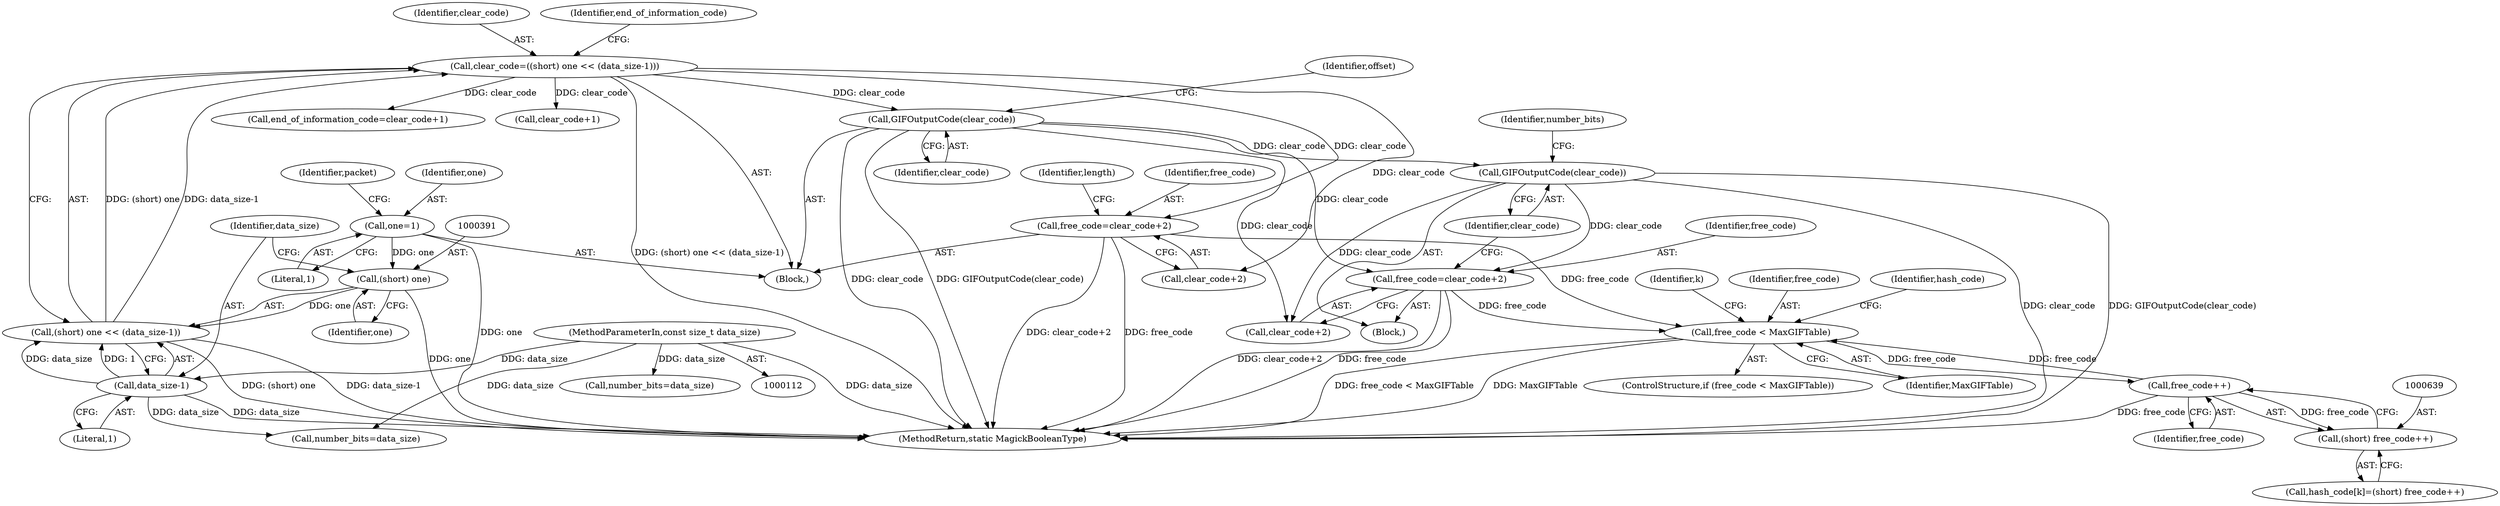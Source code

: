 digraph "0_ImageMagick6_19651f3db63fa1511ed83a348c4c82fa553f8d01@API" {
"1000630" [label="(Call,free_code < MaxGIFTable)"];
"1000640" [label="(Call,free_code++)"];
"1000630" [label="(Call,free_code < MaxGIFTable)"];
"1000401" [label="(Call,free_code=clear_code+2)"];
"1000387" [label="(Call,clear_code=((short) one << (data_size-1)))"];
"1000389" [label="(Call,(short) one << (data_size-1))"];
"1000390" [label="(Call,(short) one)"];
"1000226" [label="(Call,one=1)"];
"1000393" [label="(Call,data_size-1)"];
"1000115" [label="(MethodParameterIn,const size_t data_size)"];
"1000670" [label="(Call,free_code=clear_code+2)"];
"1000675" [label="(Call,GIFOutputCode(clear_code))"];
"1000415" [label="(Call,GIFOutputCode(clear_code))"];
"1000638" [label="(Call,(short) free_code++)"];
"1000227" [label="(Identifier,one)"];
"1000116" [label="(Block,)"];
"1000629" [label="(ControlStructure,if (free_code < MaxGIFTable))"];
"1000388" [label="(Identifier,clear_code)"];
"1000226" [label="(Call,one=1)"];
"1000636" [label="(Identifier,hash_code)"];
"1000678" [label="(Identifier,number_bits)"];
"1000671" [label="(Identifier,free_code)"];
"1000670" [label="(Call,free_code=clear_code+2)"];
"1000641" [label="(Identifier,free_code)"];
"1000389" [label="(Call,(short) one << (data_size-1))"];
"1000416" [label="(Identifier,clear_code)"];
"1000390" [label="(Call,(short) one)"];
"1000115" [label="(MethodParameterIn,const size_t data_size)"];
"1000632" [label="(Identifier,MaxGIFTable)"];
"1000380" [label="(Call,number_bits=data_size)"];
"1000638" [label="(Call,(short) free_code++)"];
"1000640" [label="(Call,free_code++)"];
"1000230" [label="(Identifier,packet)"];
"1000677" [label="(Call,number_bits=data_size)"];
"1000630" [label="(Call,free_code < MaxGIFTable)"];
"1000852" [label="(MethodReturn,static MagickBooleanType)"];
"1000418" [label="(Identifier,offset)"];
"1000395" [label="(Literal,1)"];
"1000415" [label="(Call,GIFOutputCode(clear_code))"];
"1000392" [label="(Identifier,one)"];
"1000397" [label="(Identifier,end_of_information_code)"];
"1000402" [label="(Identifier,free_code)"];
"1000672" [label="(Call,clear_code+2)"];
"1000658" [label="(Identifier,k)"];
"1000407" [label="(Identifier,length)"];
"1000675" [label="(Call,GIFOutputCode(clear_code))"];
"1000387" [label="(Call,clear_code=((short) one << (data_size-1)))"];
"1000676" [label="(Identifier,clear_code)"];
"1000228" [label="(Literal,1)"];
"1000631" [label="(Identifier,free_code)"];
"1000396" [label="(Call,end_of_information_code=clear_code+1)"];
"1000401" [label="(Call,free_code=clear_code+2)"];
"1000398" [label="(Call,clear_code+1)"];
"1000393" [label="(Call,data_size-1)"];
"1000394" [label="(Identifier,data_size)"];
"1000634" [label="(Call,hash_code[k]=(short) free_code++)"];
"1000655" [label="(Block,)"];
"1000403" [label="(Call,clear_code+2)"];
"1000630" -> "1000629"  [label="AST: "];
"1000630" -> "1000632"  [label="CFG: "];
"1000631" -> "1000630"  [label="AST: "];
"1000632" -> "1000630"  [label="AST: "];
"1000636" -> "1000630"  [label="CFG: "];
"1000658" -> "1000630"  [label="CFG: "];
"1000630" -> "1000852"  [label="DDG: free_code < MaxGIFTable"];
"1000630" -> "1000852"  [label="DDG: MaxGIFTable"];
"1000640" -> "1000630"  [label="DDG: free_code"];
"1000401" -> "1000630"  [label="DDG: free_code"];
"1000670" -> "1000630"  [label="DDG: free_code"];
"1000630" -> "1000640"  [label="DDG: free_code"];
"1000640" -> "1000638"  [label="AST: "];
"1000640" -> "1000641"  [label="CFG: "];
"1000641" -> "1000640"  [label="AST: "];
"1000638" -> "1000640"  [label="CFG: "];
"1000640" -> "1000852"  [label="DDG: free_code"];
"1000640" -> "1000638"  [label="DDG: free_code"];
"1000401" -> "1000116"  [label="AST: "];
"1000401" -> "1000403"  [label="CFG: "];
"1000402" -> "1000401"  [label="AST: "];
"1000403" -> "1000401"  [label="AST: "];
"1000407" -> "1000401"  [label="CFG: "];
"1000401" -> "1000852"  [label="DDG: free_code"];
"1000401" -> "1000852"  [label="DDG: clear_code+2"];
"1000387" -> "1000401"  [label="DDG: clear_code"];
"1000387" -> "1000116"  [label="AST: "];
"1000387" -> "1000389"  [label="CFG: "];
"1000388" -> "1000387"  [label="AST: "];
"1000389" -> "1000387"  [label="AST: "];
"1000397" -> "1000387"  [label="CFG: "];
"1000387" -> "1000852"  [label="DDG: (short) one << (data_size-1)"];
"1000389" -> "1000387"  [label="DDG: (short) one"];
"1000389" -> "1000387"  [label="DDG: data_size-1"];
"1000387" -> "1000396"  [label="DDG: clear_code"];
"1000387" -> "1000398"  [label="DDG: clear_code"];
"1000387" -> "1000403"  [label="DDG: clear_code"];
"1000387" -> "1000415"  [label="DDG: clear_code"];
"1000389" -> "1000393"  [label="CFG: "];
"1000390" -> "1000389"  [label="AST: "];
"1000393" -> "1000389"  [label="AST: "];
"1000389" -> "1000852"  [label="DDG: data_size-1"];
"1000389" -> "1000852"  [label="DDG: (short) one"];
"1000390" -> "1000389"  [label="DDG: one"];
"1000393" -> "1000389"  [label="DDG: data_size"];
"1000393" -> "1000389"  [label="DDG: 1"];
"1000390" -> "1000392"  [label="CFG: "];
"1000391" -> "1000390"  [label="AST: "];
"1000392" -> "1000390"  [label="AST: "];
"1000394" -> "1000390"  [label="CFG: "];
"1000390" -> "1000852"  [label="DDG: one"];
"1000226" -> "1000390"  [label="DDG: one"];
"1000226" -> "1000116"  [label="AST: "];
"1000226" -> "1000228"  [label="CFG: "];
"1000227" -> "1000226"  [label="AST: "];
"1000228" -> "1000226"  [label="AST: "];
"1000230" -> "1000226"  [label="CFG: "];
"1000226" -> "1000852"  [label="DDG: one"];
"1000393" -> "1000395"  [label="CFG: "];
"1000394" -> "1000393"  [label="AST: "];
"1000395" -> "1000393"  [label="AST: "];
"1000393" -> "1000852"  [label="DDG: data_size"];
"1000115" -> "1000393"  [label="DDG: data_size"];
"1000393" -> "1000677"  [label="DDG: data_size"];
"1000115" -> "1000112"  [label="AST: "];
"1000115" -> "1000852"  [label="DDG: data_size"];
"1000115" -> "1000380"  [label="DDG: data_size"];
"1000115" -> "1000677"  [label="DDG: data_size"];
"1000670" -> "1000655"  [label="AST: "];
"1000670" -> "1000672"  [label="CFG: "];
"1000671" -> "1000670"  [label="AST: "];
"1000672" -> "1000670"  [label="AST: "];
"1000676" -> "1000670"  [label="CFG: "];
"1000670" -> "1000852"  [label="DDG: clear_code+2"];
"1000670" -> "1000852"  [label="DDG: free_code"];
"1000675" -> "1000670"  [label="DDG: clear_code"];
"1000415" -> "1000670"  [label="DDG: clear_code"];
"1000675" -> "1000655"  [label="AST: "];
"1000675" -> "1000676"  [label="CFG: "];
"1000676" -> "1000675"  [label="AST: "];
"1000678" -> "1000675"  [label="CFG: "];
"1000675" -> "1000852"  [label="DDG: clear_code"];
"1000675" -> "1000852"  [label="DDG: GIFOutputCode(clear_code)"];
"1000675" -> "1000672"  [label="DDG: clear_code"];
"1000415" -> "1000675"  [label="DDG: clear_code"];
"1000415" -> "1000116"  [label="AST: "];
"1000415" -> "1000416"  [label="CFG: "];
"1000416" -> "1000415"  [label="AST: "];
"1000418" -> "1000415"  [label="CFG: "];
"1000415" -> "1000852"  [label="DDG: clear_code"];
"1000415" -> "1000852"  [label="DDG: GIFOutputCode(clear_code)"];
"1000415" -> "1000672"  [label="DDG: clear_code"];
"1000638" -> "1000634"  [label="AST: "];
"1000639" -> "1000638"  [label="AST: "];
"1000634" -> "1000638"  [label="CFG: "];
}
